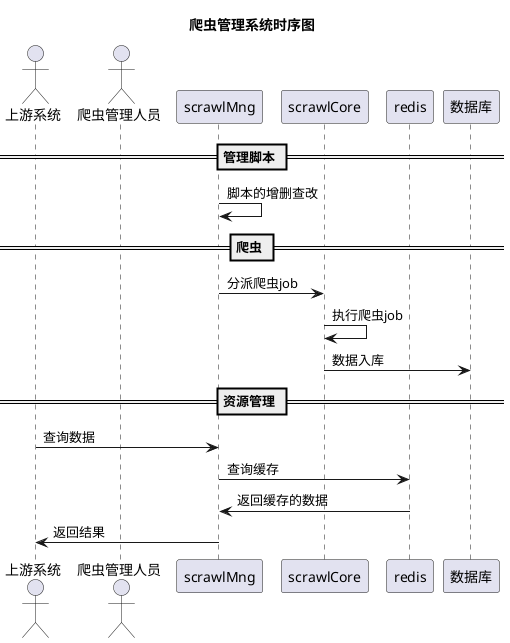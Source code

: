 @startuml
title 爬虫管理系统时序图
actor "上游系统" as caller
actor "爬虫管理人员" as admin
participant "scrawlMng" as mng
participant "scrawlCore" as core
participant "redis" as redis
participant "数据库" as db
== 管理脚本 ==
mng -> mng:脚本的增删查改
== 爬虫 ==
mng -> core:分派爬虫job
core -> core:执行爬虫job
core -> db:数据入库
== 资源管理 ==
caller -> mng:查询数据
mng -> redis:查询缓存
redis -> mng:返回缓存的数据
mng -> caller:返回结果
@enduml